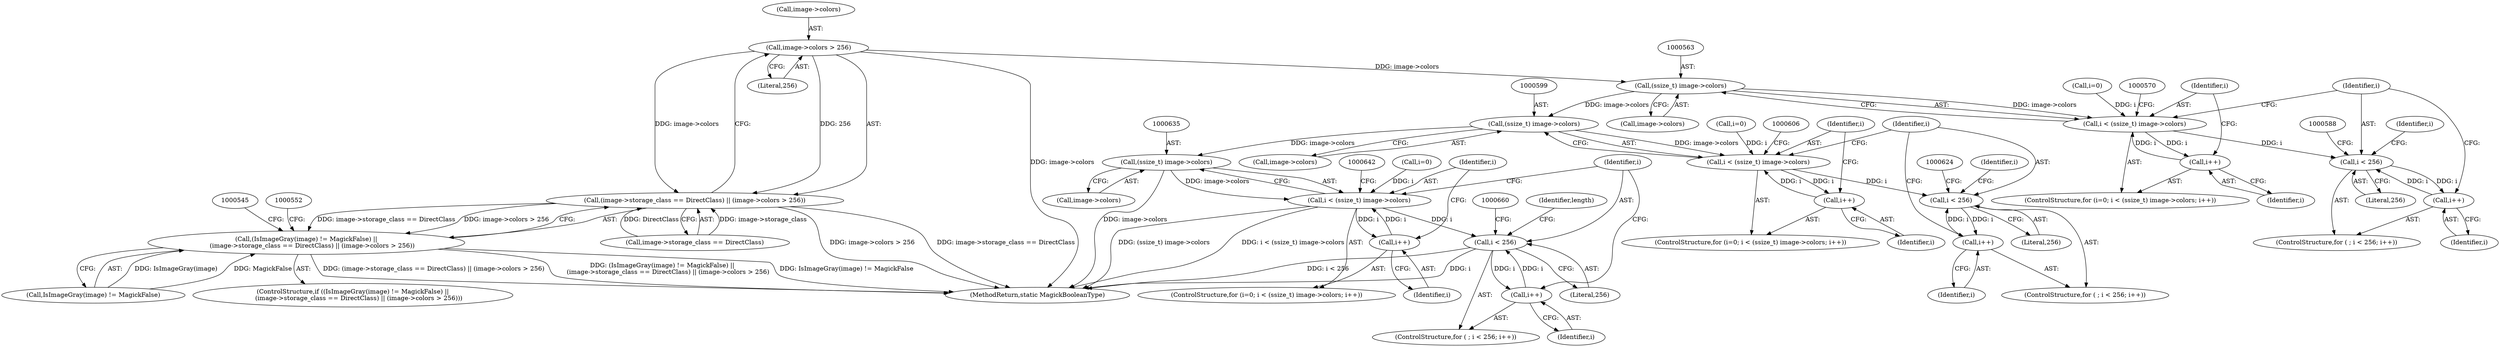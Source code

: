 digraph "0_ImageMagick_4f2c04ea6673863b87ac7f186cbb0d911f74085c_0@pointer" {
"1000539" [label="(Call,image->colors > 256)"];
"1000533" [label="(Call,(image->storage_class == DirectClass) || (image->colors > 256))"];
"1000528" [label="(Call,(IsImageGray(image) != MagickFalse) ||\n      (image->storage_class == DirectClass) || (image->colors > 256))"];
"1000562" [label="(Call,(ssize_t) image->colors)"];
"1000560" [label="(Call,i < (ssize_t) image->colors)"];
"1000567" [label="(Call,i++)"];
"1000582" [label="(Call,i < 256)"];
"1000585" [label="(Call,i++)"];
"1000598" [label="(Call,(ssize_t) image->colors)"];
"1000596" [label="(Call,i < (ssize_t) image->colors)"];
"1000603" [label="(Call,i++)"];
"1000618" [label="(Call,i < 256)"];
"1000621" [label="(Call,i++)"];
"1000634" [label="(Call,(ssize_t) image->colors)"];
"1000632" [label="(Call,i < (ssize_t) image->colors)"];
"1000639" [label="(Call,i++)"];
"1000654" [label="(Call,i < 256)"];
"1000657" [label="(Call,i++)"];
"1000560" [label="(Call,i < (ssize_t) image->colors)"];
"1000596" [label="(Call,i < (ssize_t) image->colors)"];
"1000529" [label="(Call,IsImageGray(image) != MagickFalse)"];
"1000629" [label="(Call,i=0)"];
"1000564" [label="(Call,image->colors)"];
"1000653" [label="(ControlStructure,for ( ; i < 256; i++))"];
"1000657" [label="(Call,i++)"];
"1000598" [label="(Call,(ssize_t) image->colors)"];
"1000636" [label="(Call,image->colors)"];
"1000585" [label="(Call,i++)"];
"1000592" [label="(ControlStructure,for (i=0; i < (ssize_t) image->colors; i++))"];
"1000584" [label="(Literal,256)"];
"1000600" [label="(Call,image->colors)"];
"1000597" [label="(Identifier,i)"];
"1000568" [label="(Identifier,i)"];
"1000581" [label="(ControlStructure,for ( ; i < 256; i++))"];
"1000583" [label="(Identifier,i)"];
"1000632" [label="(Call,i < (ssize_t) image->colors)"];
"1000557" [label="(Call,i=0)"];
"1000640" [label="(Identifier,i)"];
"1000534" [label="(Call,image->storage_class == DirectClass)"];
"1000622" [label="(Identifier,i)"];
"1000567" [label="(Call,i++)"];
"1000630" [label="(Identifier,i)"];
"1000604" [label="(Identifier,i)"];
"1000618" [label="(Call,i < 256)"];
"1000620" [label="(Literal,256)"];
"1000621" [label="(Call,i++)"];
"1000658" [label="(Identifier,i)"];
"1000593" [label="(Call,i=0)"];
"1000528" [label="(Call,(IsImageGray(image) != MagickFalse) ||\n      (image->storage_class == DirectClass) || (image->colors > 256))"];
"1000619" [label="(Identifier,i)"];
"1000639" [label="(Call,i++)"];
"1000654" [label="(Call,i < 256)"];
"1001575" [label="(MethodReturn,static MagickBooleanType)"];
"1000556" [label="(ControlStructure,for (i=0; i < (ssize_t) image->colors; i++))"];
"1000539" [label="(Call,image->colors > 256)"];
"1000656" [label="(Literal,256)"];
"1000543" [label="(Literal,256)"];
"1000603" [label="(Call,i++)"];
"1000617" [label="(ControlStructure,for ( ; i < 256; i++))"];
"1000561" [label="(Identifier,i)"];
"1000633" [label="(Identifier,i)"];
"1000665" [label="(Identifier,length)"];
"1000562" [label="(Call,(ssize_t) image->colors)"];
"1000586" [label="(Identifier,i)"];
"1000634" [label="(Call,(ssize_t) image->colors)"];
"1000582" [label="(Call,i < 256)"];
"1000540" [label="(Call,image->colors)"];
"1000594" [label="(Identifier,i)"];
"1000628" [label="(ControlStructure,for (i=0; i < (ssize_t) image->colors; i++))"];
"1000655" [label="(Identifier,i)"];
"1000527" [label="(ControlStructure,if ((IsImageGray(image) != MagickFalse) ||\n      (image->storage_class == DirectClass) || (image->colors > 256)))"];
"1000533" [label="(Call,(image->storage_class == DirectClass) || (image->colors > 256))"];
"1000539" -> "1000533"  [label="AST: "];
"1000539" -> "1000543"  [label="CFG: "];
"1000540" -> "1000539"  [label="AST: "];
"1000543" -> "1000539"  [label="AST: "];
"1000533" -> "1000539"  [label="CFG: "];
"1000539" -> "1001575"  [label="DDG: image->colors"];
"1000539" -> "1000533"  [label="DDG: image->colors"];
"1000539" -> "1000533"  [label="DDG: 256"];
"1000539" -> "1000562"  [label="DDG: image->colors"];
"1000533" -> "1000528"  [label="AST: "];
"1000533" -> "1000534"  [label="CFG: "];
"1000534" -> "1000533"  [label="AST: "];
"1000528" -> "1000533"  [label="CFG: "];
"1000533" -> "1001575"  [label="DDG: image->storage_class == DirectClass"];
"1000533" -> "1001575"  [label="DDG: image->colors > 256"];
"1000533" -> "1000528"  [label="DDG: image->storage_class == DirectClass"];
"1000533" -> "1000528"  [label="DDG: image->colors > 256"];
"1000534" -> "1000533"  [label="DDG: image->storage_class"];
"1000534" -> "1000533"  [label="DDG: DirectClass"];
"1000528" -> "1000527"  [label="AST: "];
"1000528" -> "1000529"  [label="CFG: "];
"1000529" -> "1000528"  [label="AST: "];
"1000545" -> "1000528"  [label="CFG: "];
"1000552" -> "1000528"  [label="CFG: "];
"1000528" -> "1001575"  [label="DDG: (image->storage_class == DirectClass) || (image->colors > 256)"];
"1000528" -> "1001575"  [label="DDG: (IsImageGray(image) != MagickFalse) ||\n      (image->storage_class == DirectClass) || (image->colors > 256)"];
"1000528" -> "1001575"  [label="DDG: IsImageGray(image) != MagickFalse"];
"1000529" -> "1000528"  [label="DDG: IsImageGray(image)"];
"1000529" -> "1000528"  [label="DDG: MagickFalse"];
"1000562" -> "1000560"  [label="AST: "];
"1000562" -> "1000564"  [label="CFG: "];
"1000563" -> "1000562"  [label="AST: "];
"1000564" -> "1000562"  [label="AST: "];
"1000560" -> "1000562"  [label="CFG: "];
"1000562" -> "1000560"  [label="DDG: image->colors"];
"1000562" -> "1000598"  [label="DDG: image->colors"];
"1000560" -> "1000556"  [label="AST: "];
"1000561" -> "1000560"  [label="AST: "];
"1000570" -> "1000560"  [label="CFG: "];
"1000583" -> "1000560"  [label="CFG: "];
"1000567" -> "1000560"  [label="DDG: i"];
"1000557" -> "1000560"  [label="DDG: i"];
"1000560" -> "1000567"  [label="DDG: i"];
"1000560" -> "1000582"  [label="DDG: i"];
"1000567" -> "1000556"  [label="AST: "];
"1000567" -> "1000568"  [label="CFG: "];
"1000568" -> "1000567"  [label="AST: "];
"1000561" -> "1000567"  [label="CFG: "];
"1000582" -> "1000581"  [label="AST: "];
"1000582" -> "1000584"  [label="CFG: "];
"1000583" -> "1000582"  [label="AST: "];
"1000584" -> "1000582"  [label="AST: "];
"1000588" -> "1000582"  [label="CFG: "];
"1000594" -> "1000582"  [label="CFG: "];
"1000585" -> "1000582"  [label="DDG: i"];
"1000582" -> "1000585"  [label="DDG: i"];
"1000585" -> "1000581"  [label="AST: "];
"1000585" -> "1000586"  [label="CFG: "];
"1000586" -> "1000585"  [label="AST: "];
"1000583" -> "1000585"  [label="CFG: "];
"1000598" -> "1000596"  [label="AST: "];
"1000598" -> "1000600"  [label="CFG: "];
"1000599" -> "1000598"  [label="AST: "];
"1000600" -> "1000598"  [label="AST: "];
"1000596" -> "1000598"  [label="CFG: "];
"1000598" -> "1000596"  [label="DDG: image->colors"];
"1000598" -> "1000634"  [label="DDG: image->colors"];
"1000596" -> "1000592"  [label="AST: "];
"1000597" -> "1000596"  [label="AST: "];
"1000606" -> "1000596"  [label="CFG: "];
"1000619" -> "1000596"  [label="CFG: "];
"1000603" -> "1000596"  [label="DDG: i"];
"1000593" -> "1000596"  [label="DDG: i"];
"1000596" -> "1000603"  [label="DDG: i"];
"1000596" -> "1000618"  [label="DDG: i"];
"1000603" -> "1000592"  [label="AST: "];
"1000603" -> "1000604"  [label="CFG: "];
"1000604" -> "1000603"  [label="AST: "];
"1000597" -> "1000603"  [label="CFG: "];
"1000618" -> "1000617"  [label="AST: "];
"1000618" -> "1000620"  [label="CFG: "];
"1000619" -> "1000618"  [label="AST: "];
"1000620" -> "1000618"  [label="AST: "];
"1000624" -> "1000618"  [label="CFG: "];
"1000630" -> "1000618"  [label="CFG: "];
"1000621" -> "1000618"  [label="DDG: i"];
"1000618" -> "1000621"  [label="DDG: i"];
"1000621" -> "1000617"  [label="AST: "];
"1000621" -> "1000622"  [label="CFG: "];
"1000622" -> "1000621"  [label="AST: "];
"1000619" -> "1000621"  [label="CFG: "];
"1000634" -> "1000632"  [label="AST: "];
"1000634" -> "1000636"  [label="CFG: "];
"1000635" -> "1000634"  [label="AST: "];
"1000636" -> "1000634"  [label="AST: "];
"1000632" -> "1000634"  [label="CFG: "];
"1000634" -> "1001575"  [label="DDG: image->colors"];
"1000634" -> "1000632"  [label="DDG: image->colors"];
"1000632" -> "1000628"  [label="AST: "];
"1000633" -> "1000632"  [label="AST: "];
"1000642" -> "1000632"  [label="CFG: "];
"1000655" -> "1000632"  [label="CFG: "];
"1000632" -> "1001575"  [label="DDG: i < (ssize_t) image->colors"];
"1000632" -> "1001575"  [label="DDG: (ssize_t) image->colors"];
"1000629" -> "1000632"  [label="DDG: i"];
"1000639" -> "1000632"  [label="DDG: i"];
"1000632" -> "1000639"  [label="DDG: i"];
"1000632" -> "1000654"  [label="DDG: i"];
"1000639" -> "1000628"  [label="AST: "];
"1000639" -> "1000640"  [label="CFG: "];
"1000640" -> "1000639"  [label="AST: "];
"1000633" -> "1000639"  [label="CFG: "];
"1000654" -> "1000653"  [label="AST: "];
"1000654" -> "1000656"  [label="CFG: "];
"1000655" -> "1000654"  [label="AST: "];
"1000656" -> "1000654"  [label="AST: "];
"1000660" -> "1000654"  [label="CFG: "];
"1000665" -> "1000654"  [label="CFG: "];
"1000654" -> "1001575"  [label="DDG: i"];
"1000654" -> "1001575"  [label="DDG: i < 256"];
"1000657" -> "1000654"  [label="DDG: i"];
"1000654" -> "1000657"  [label="DDG: i"];
"1000657" -> "1000653"  [label="AST: "];
"1000657" -> "1000658"  [label="CFG: "];
"1000658" -> "1000657"  [label="AST: "];
"1000655" -> "1000657"  [label="CFG: "];
}
